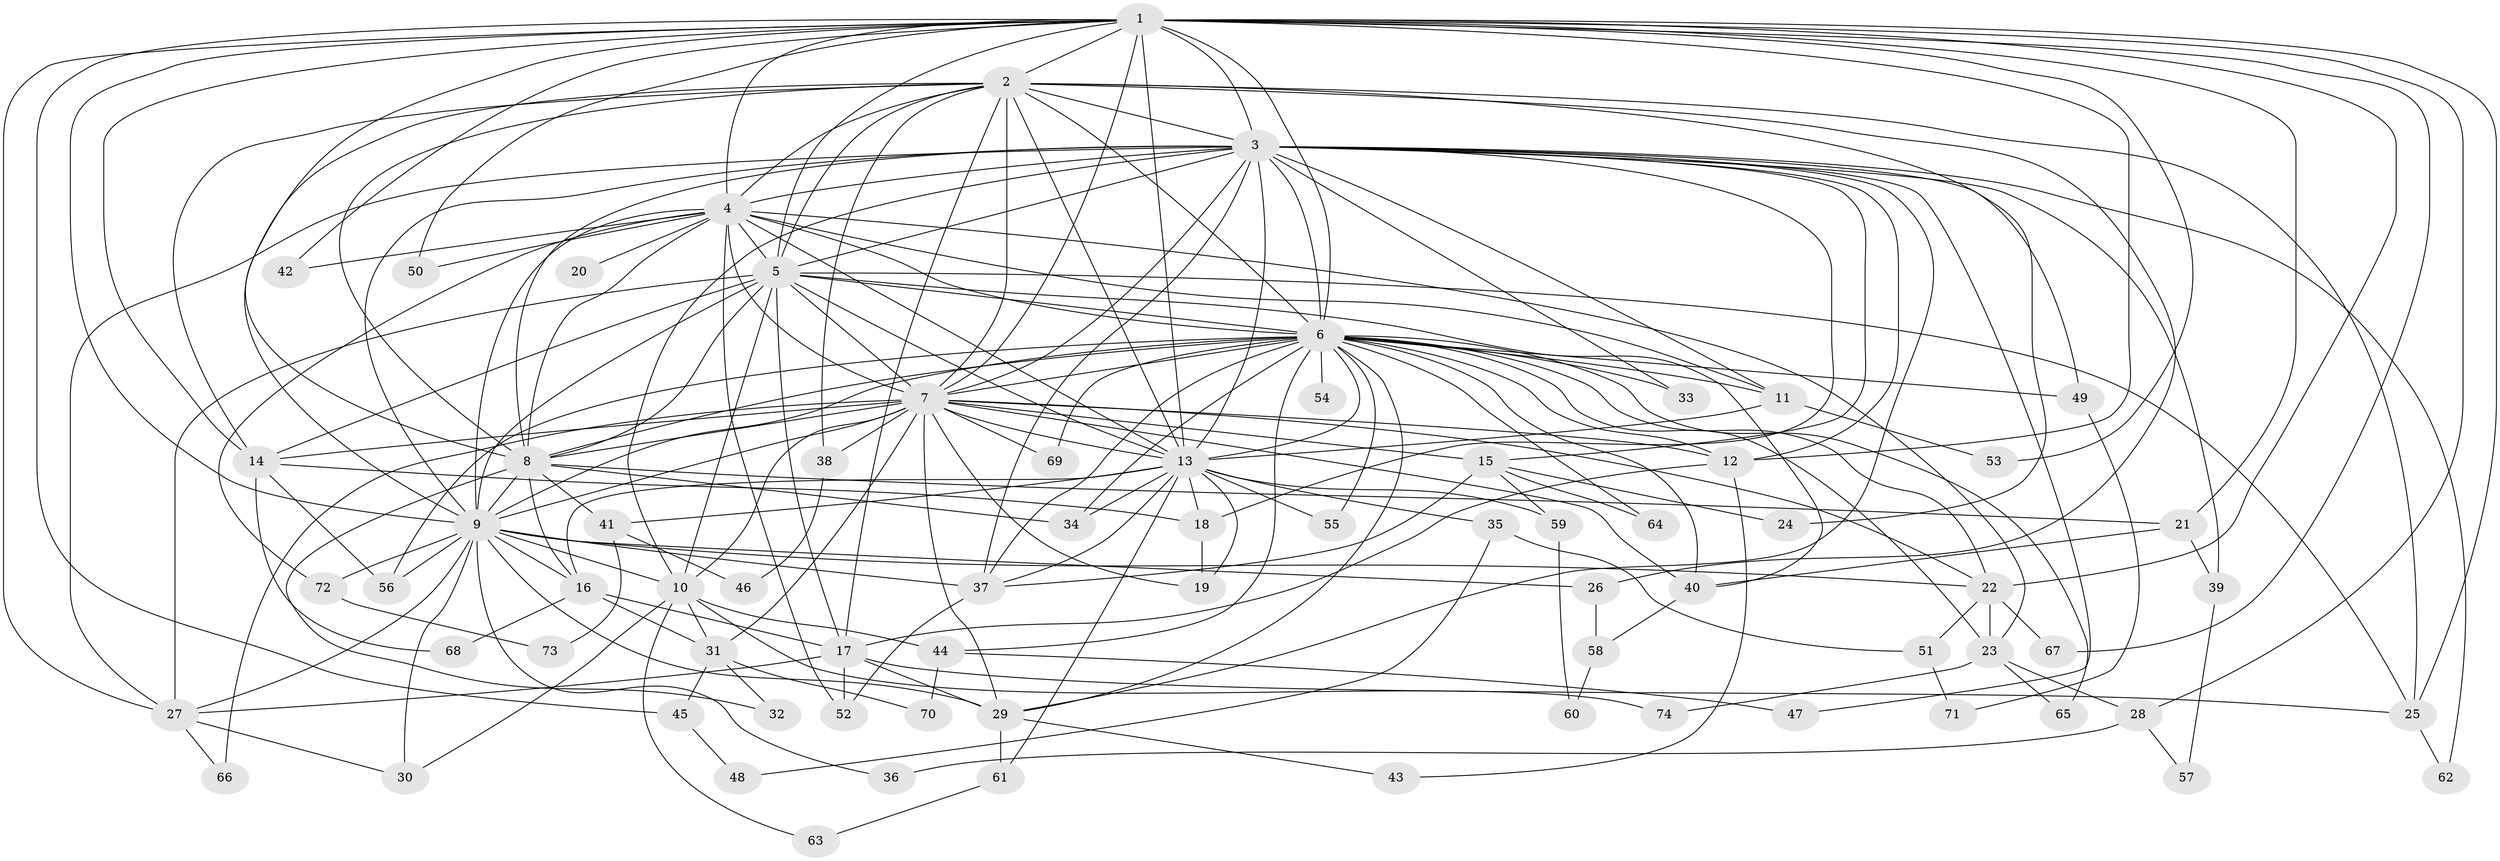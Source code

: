 // original degree distribution, {23: 0.013605442176870748, 21: 0.006802721088435374, 27: 0.006802721088435374, 18: 0.006802721088435374, 31: 0.006802721088435374, 28: 0.006802721088435374, 34: 0.006802721088435374, 15: 0.006802721088435374, 20: 0.006802721088435374, 3: 0.17687074829931973, 4: 0.08843537414965986, 7: 0.006802721088435374, 2: 0.5374149659863946, 6: 0.04081632653061224, 5: 0.06802721088435375, 9: 0.006802721088435374, 8: 0.006802721088435374}
// Generated by graph-tools (version 1.1) at 2025/34/03/09/25 02:34:40]
// undirected, 74 vertices, 202 edges
graph export_dot {
graph [start="1"]
  node [color=gray90,style=filled];
  1;
  2;
  3;
  4;
  5;
  6;
  7;
  8;
  9;
  10;
  11;
  12;
  13;
  14;
  15;
  16;
  17;
  18;
  19;
  20;
  21;
  22;
  23;
  24;
  25;
  26;
  27;
  28;
  29;
  30;
  31;
  32;
  33;
  34;
  35;
  36;
  37;
  38;
  39;
  40;
  41;
  42;
  43;
  44;
  45;
  46;
  47;
  48;
  49;
  50;
  51;
  52;
  53;
  54;
  55;
  56;
  57;
  58;
  59;
  60;
  61;
  62;
  63;
  64;
  65;
  66;
  67;
  68;
  69;
  70;
  71;
  72;
  73;
  74;
  1 -- 2 [weight=1.0];
  1 -- 3 [weight=1.0];
  1 -- 4 [weight=1.0];
  1 -- 5 [weight=2.0];
  1 -- 6 [weight=1.0];
  1 -- 7 [weight=2.0];
  1 -- 8 [weight=1.0];
  1 -- 9 [weight=1.0];
  1 -- 12 [weight=1.0];
  1 -- 13 [weight=1.0];
  1 -- 14 [weight=1.0];
  1 -- 21 [weight=1.0];
  1 -- 22 [weight=1.0];
  1 -- 25 [weight=1.0];
  1 -- 27 [weight=1.0];
  1 -- 28 [weight=1.0];
  1 -- 42 [weight=1.0];
  1 -- 45 [weight=1.0];
  1 -- 50 [weight=1.0];
  1 -- 53 [weight=1.0];
  1 -- 67 [weight=1.0];
  2 -- 3 [weight=2.0];
  2 -- 4 [weight=2.0];
  2 -- 5 [weight=1.0];
  2 -- 6 [weight=2.0];
  2 -- 7 [weight=4.0];
  2 -- 8 [weight=1.0];
  2 -- 9 [weight=1.0];
  2 -- 13 [weight=2.0];
  2 -- 14 [weight=1.0];
  2 -- 17 [weight=1.0];
  2 -- 24 [weight=1.0];
  2 -- 25 [weight=1.0];
  2 -- 26 [weight=1.0];
  2 -- 38 [weight=1.0];
  3 -- 4 [weight=1.0];
  3 -- 5 [weight=2.0];
  3 -- 6 [weight=1.0];
  3 -- 7 [weight=2.0];
  3 -- 8 [weight=1.0];
  3 -- 9 [weight=1.0];
  3 -- 10 [weight=1.0];
  3 -- 11 [weight=1.0];
  3 -- 12 [weight=1.0];
  3 -- 13 [weight=1.0];
  3 -- 15 [weight=1.0];
  3 -- 18 [weight=1.0];
  3 -- 27 [weight=2.0];
  3 -- 29 [weight=1.0];
  3 -- 33 [weight=1.0];
  3 -- 37 [weight=1.0];
  3 -- 39 [weight=1.0];
  3 -- 47 [weight=1.0];
  3 -- 49 [weight=1.0];
  3 -- 62 [weight=1.0];
  4 -- 5 [weight=2.0];
  4 -- 6 [weight=2.0];
  4 -- 7 [weight=2.0];
  4 -- 8 [weight=1.0];
  4 -- 9 [weight=1.0];
  4 -- 11 [weight=1.0];
  4 -- 13 [weight=1.0];
  4 -- 20 [weight=1.0];
  4 -- 23 [weight=1.0];
  4 -- 42 [weight=1.0];
  4 -- 50 [weight=1.0];
  4 -- 52 [weight=1.0];
  4 -- 72 [weight=1.0];
  5 -- 6 [weight=3.0];
  5 -- 7 [weight=2.0];
  5 -- 8 [weight=2.0];
  5 -- 9 [weight=2.0];
  5 -- 10 [weight=1.0];
  5 -- 13 [weight=2.0];
  5 -- 14 [weight=1.0];
  5 -- 17 [weight=1.0];
  5 -- 25 [weight=1.0];
  5 -- 27 [weight=7.0];
  5 -- 40 [weight=1.0];
  6 -- 7 [weight=3.0];
  6 -- 8 [weight=1.0];
  6 -- 9 [weight=2.0];
  6 -- 11 [weight=2.0];
  6 -- 12 [weight=2.0];
  6 -- 13 [weight=2.0];
  6 -- 22 [weight=1.0];
  6 -- 23 [weight=1.0];
  6 -- 29 [weight=1.0];
  6 -- 33 [weight=1.0];
  6 -- 34 [weight=1.0];
  6 -- 37 [weight=1.0];
  6 -- 40 [weight=1.0];
  6 -- 44 [weight=1.0];
  6 -- 49 [weight=2.0];
  6 -- 54 [weight=2.0];
  6 -- 55 [weight=1.0];
  6 -- 56 [weight=1.0];
  6 -- 64 [weight=1.0];
  6 -- 65 [weight=1.0];
  6 -- 69 [weight=1.0];
  7 -- 8 [weight=2.0];
  7 -- 9 [weight=2.0];
  7 -- 10 [weight=1.0];
  7 -- 12 [weight=1.0];
  7 -- 13 [weight=16.0];
  7 -- 14 [weight=1.0];
  7 -- 15 [weight=2.0];
  7 -- 19 [weight=1.0];
  7 -- 22 [weight=1.0];
  7 -- 29 [weight=1.0];
  7 -- 31 [weight=2.0];
  7 -- 38 [weight=1.0];
  7 -- 40 [weight=1.0];
  7 -- 66 [weight=1.0];
  7 -- 69 [weight=1.0];
  8 -- 9 [weight=1.0];
  8 -- 16 [weight=1.0];
  8 -- 21 [weight=1.0];
  8 -- 32 [weight=1.0];
  8 -- 34 [weight=1.0];
  8 -- 41 [weight=1.0];
  9 -- 10 [weight=2.0];
  9 -- 16 [weight=1.0];
  9 -- 22 [weight=1.0];
  9 -- 26 [weight=1.0];
  9 -- 27 [weight=1.0];
  9 -- 29 [weight=1.0];
  9 -- 30 [weight=1.0];
  9 -- 36 [weight=1.0];
  9 -- 37 [weight=1.0];
  9 -- 56 [weight=1.0];
  9 -- 72 [weight=1.0];
  10 -- 30 [weight=1.0];
  10 -- 31 [weight=1.0];
  10 -- 44 [weight=1.0];
  10 -- 63 [weight=1.0];
  10 -- 74 [weight=1.0];
  11 -- 13 [weight=1.0];
  11 -- 53 [weight=1.0];
  12 -- 17 [weight=1.0];
  12 -- 43 [weight=1.0];
  13 -- 16 [weight=1.0];
  13 -- 18 [weight=1.0];
  13 -- 19 [weight=1.0];
  13 -- 34 [weight=1.0];
  13 -- 35 [weight=2.0];
  13 -- 37 [weight=1.0];
  13 -- 41 [weight=2.0];
  13 -- 55 [weight=1.0];
  13 -- 59 [weight=1.0];
  13 -- 61 [weight=1.0];
  14 -- 18 [weight=1.0];
  14 -- 56 [weight=1.0];
  14 -- 68 [weight=1.0];
  15 -- 24 [weight=1.0];
  15 -- 37 [weight=1.0];
  15 -- 59 [weight=1.0];
  15 -- 64 [weight=1.0];
  16 -- 17 [weight=1.0];
  16 -- 31 [weight=1.0];
  16 -- 68 [weight=1.0];
  17 -- 25 [weight=1.0];
  17 -- 27 [weight=2.0];
  17 -- 29 [weight=1.0];
  17 -- 52 [weight=1.0];
  18 -- 19 [weight=1.0];
  21 -- 39 [weight=1.0];
  21 -- 40 [weight=1.0];
  22 -- 23 [weight=1.0];
  22 -- 51 [weight=1.0];
  22 -- 67 [weight=1.0];
  23 -- 28 [weight=1.0];
  23 -- 65 [weight=1.0];
  23 -- 74 [weight=1.0];
  25 -- 62 [weight=1.0];
  26 -- 58 [weight=1.0];
  27 -- 30 [weight=1.0];
  27 -- 66 [weight=1.0];
  28 -- 36 [weight=1.0];
  28 -- 57 [weight=1.0];
  29 -- 43 [weight=1.0];
  29 -- 61 [weight=1.0];
  31 -- 32 [weight=1.0];
  31 -- 45 [weight=1.0];
  31 -- 70 [weight=1.0];
  35 -- 48 [weight=1.0];
  35 -- 51 [weight=1.0];
  37 -- 52 [weight=1.0];
  38 -- 46 [weight=1.0];
  39 -- 57 [weight=1.0];
  40 -- 58 [weight=1.0];
  41 -- 46 [weight=1.0];
  41 -- 73 [weight=1.0];
  44 -- 47 [weight=1.0];
  44 -- 70 [weight=1.0];
  45 -- 48 [weight=1.0];
  49 -- 71 [weight=1.0];
  51 -- 71 [weight=1.0];
  58 -- 60 [weight=1.0];
  59 -- 60 [weight=1.0];
  61 -- 63 [weight=1.0];
  72 -- 73 [weight=1.0];
}
